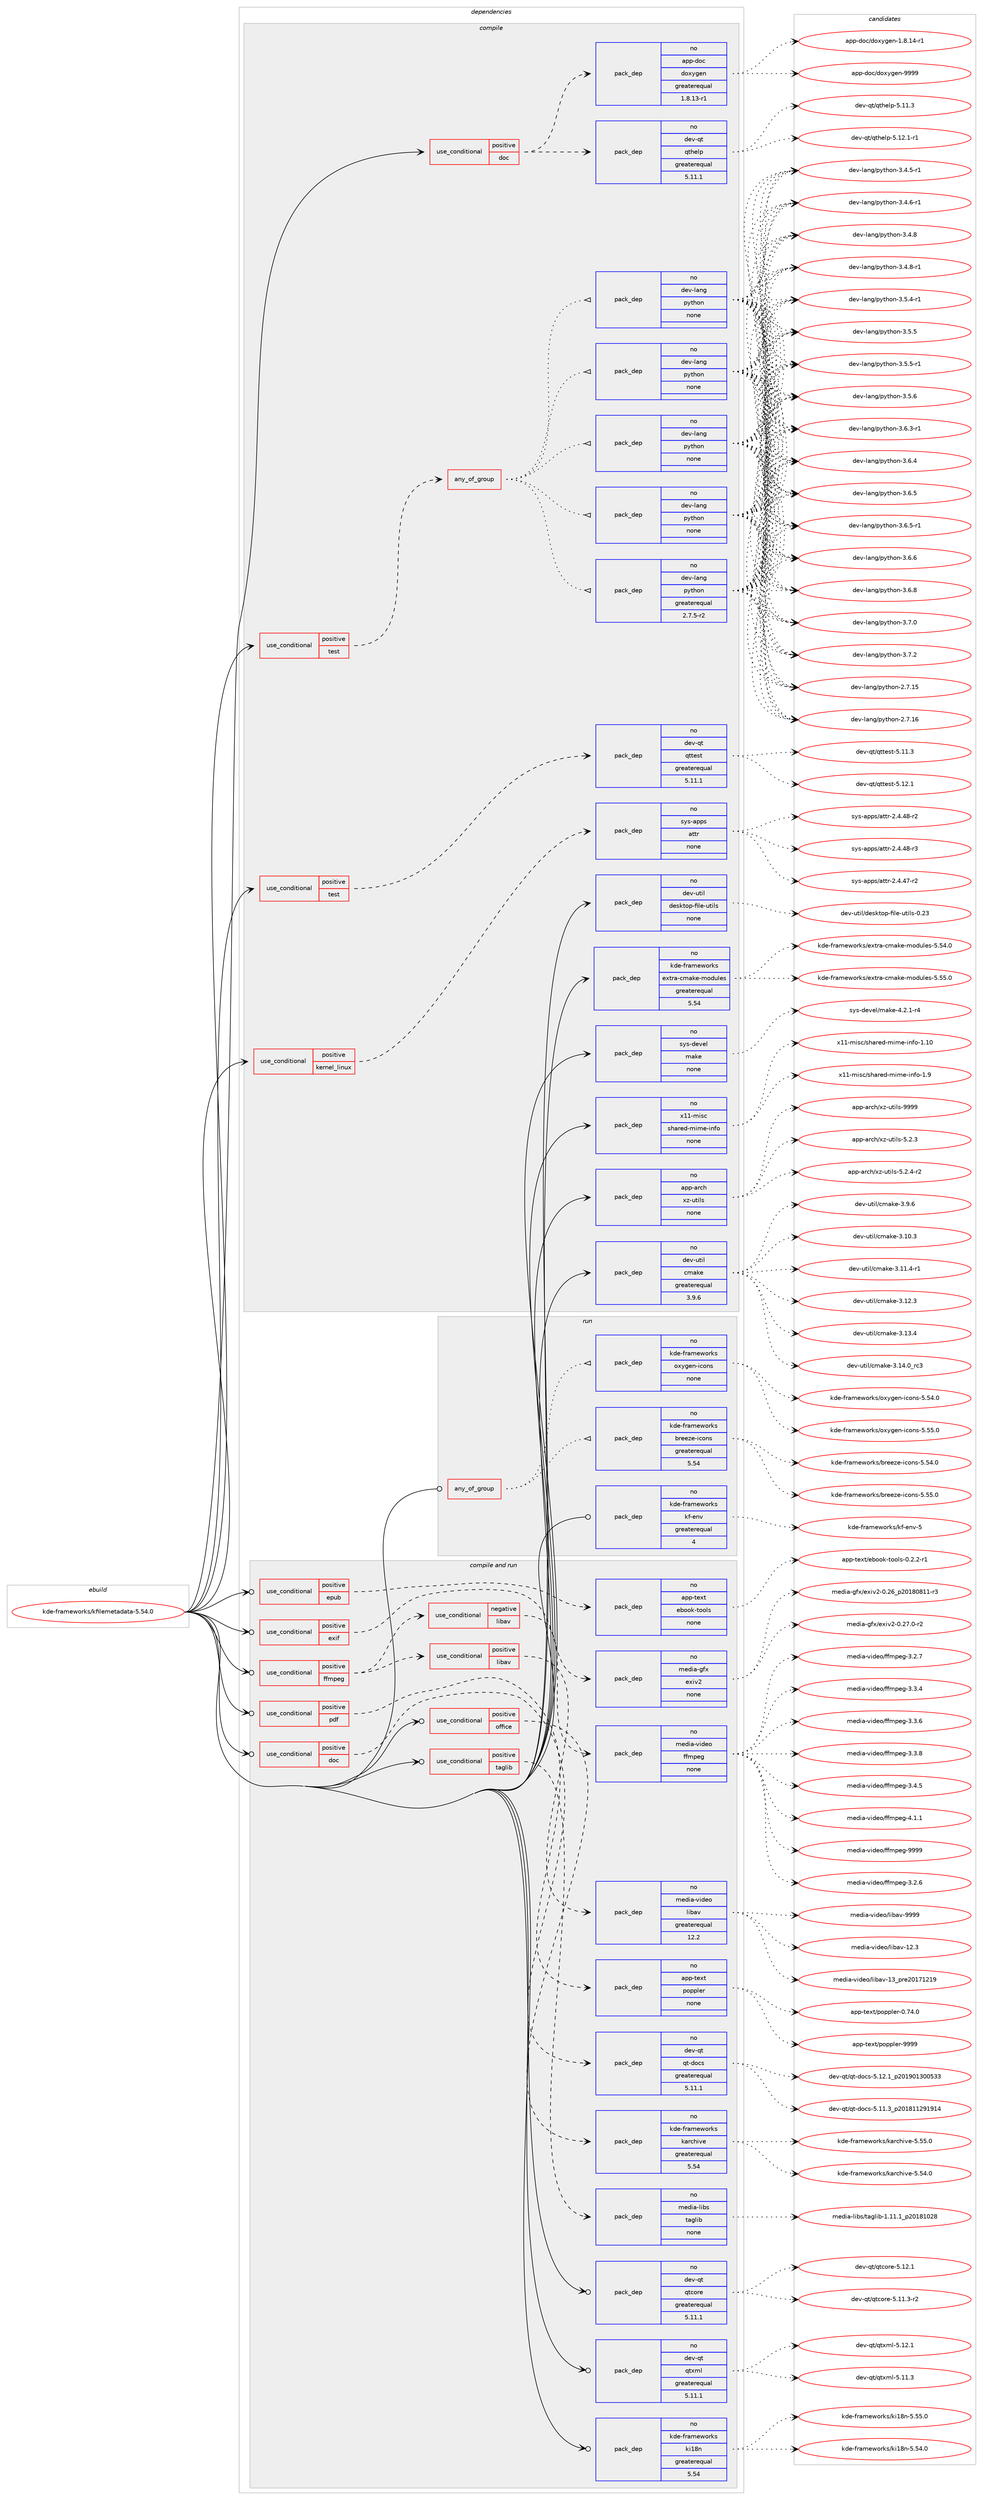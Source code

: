 digraph prolog {

# *************
# Graph options
# *************

newrank=true;
concentrate=true;
compound=true;
graph [rankdir=LR,fontname=Helvetica,fontsize=10,ranksep=1.5];#, ranksep=2.5, nodesep=0.2];
edge  [arrowhead=vee];
node  [fontname=Helvetica,fontsize=10];

# **********
# The ebuild
# **********

subgraph cluster_leftcol {
color=gray;
rank=same;
label=<<i>ebuild</i>>;
id [label="kde-frameworks/kfilemetadata-5.54.0", color=red, width=4, href="../kde-frameworks/kfilemetadata-5.54.0.svg"];
}

# ****************
# The dependencies
# ****************

subgraph cluster_midcol {
color=gray;
label=<<i>dependencies</i>>;
subgraph cluster_compile {
fillcolor="#eeeeee";
style=filled;
label=<<i>compile</i>>;
subgraph cond429522 {
dependency1585718 [label=<<TABLE BORDER="0" CELLBORDER="1" CELLSPACING="0" CELLPADDING="4"><TR><TD ROWSPAN="3" CELLPADDING="10">use_conditional</TD></TR><TR><TD>positive</TD></TR><TR><TD>doc</TD></TR></TABLE>>, shape=none, color=red];
subgraph pack1131396 {
dependency1585719 [label=<<TABLE BORDER="0" CELLBORDER="1" CELLSPACING="0" CELLPADDING="4" WIDTH="220"><TR><TD ROWSPAN="6" CELLPADDING="30">pack_dep</TD></TR><TR><TD WIDTH="110">no</TD></TR><TR><TD>dev-qt</TD></TR><TR><TD>qthelp</TD></TR><TR><TD>greaterequal</TD></TR><TR><TD>5.11.1</TD></TR></TABLE>>, shape=none, color=blue];
}
dependency1585718:e -> dependency1585719:w [weight=20,style="dashed",arrowhead="vee"];
subgraph pack1131397 {
dependency1585720 [label=<<TABLE BORDER="0" CELLBORDER="1" CELLSPACING="0" CELLPADDING="4" WIDTH="220"><TR><TD ROWSPAN="6" CELLPADDING="30">pack_dep</TD></TR><TR><TD WIDTH="110">no</TD></TR><TR><TD>app-doc</TD></TR><TR><TD>doxygen</TD></TR><TR><TD>greaterequal</TD></TR><TR><TD>1.8.13-r1</TD></TR></TABLE>>, shape=none, color=blue];
}
dependency1585718:e -> dependency1585720:w [weight=20,style="dashed",arrowhead="vee"];
}
id:e -> dependency1585718:w [weight=20,style="solid",arrowhead="vee"];
subgraph cond429523 {
dependency1585721 [label=<<TABLE BORDER="0" CELLBORDER="1" CELLSPACING="0" CELLPADDING="4"><TR><TD ROWSPAN="3" CELLPADDING="10">use_conditional</TD></TR><TR><TD>positive</TD></TR><TR><TD>kernel_linux</TD></TR></TABLE>>, shape=none, color=red];
subgraph pack1131398 {
dependency1585722 [label=<<TABLE BORDER="0" CELLBORDER="1" CELLSPACING="0" CELLPADDING="4" WIDTH="220"><TR><TD ROWSPAN="6" CELLPADDING="30">pack_dep</TD></TR><TR><TD WIDTH="110">no</TD></TR><TR><TD>sys-apps</TD></TR><TR><TD>attr</TD></TR><TR><TD>none</TD></TR><TR><TD></TD></TR></TABLE>>, shape=none, color=blue];
}
dependency1585721:e -> dependency1585722:w [weight=20,style="dashed",arrowhead="vee"];
}
id:e -> dependency1585721:w [weight=20,style="solid",arrowhead="vee"];
subgraph cond429524 {
dependency1585723 [label=<<TABLE BORDER="0" CELLBORDER="1" CELLSPACING="0" CELLPADDING="4"><TR><TD ROWSPAN="3" CELLPADDING="10">use_conditional</TD></TR><TR><TD>positive</TD></TR><TR><TD>test</TD></TR></TABLE>>, shape=none, color=red];
subgraph any24156 {
dependency1585724 [label=<<TABLE BORDER="0" CELLBORDER="1" CELLSPACING="0" CELLPADDING="4"><TR><TD CELLPADDING="10">any_of_group</TD></TR></TABLE>>, shape=none, color=red];subgraph pack1131399 {
dependency1585725 [label=<<TABLE BORDER="0" CELLBORDER="1" CELLSPACING="0" CELLPADDING="4" WIDTH="220"><TR><TD ROWSPAN="6" CELLPADDING="30">pack_dep</TD></TR><TR><TD WIDTH="110">no</TD></TR><TR><TD>dev-lang</TD></TR><TR><TD>python</TD></TR><TR><TD>none</TD></TR><TR><TD></TD></TR></TABLE>>, shape=none, color=blue];
}
dependency1585724:e -> dependency1585725:w [weight=20,style="dotted",arrowhead="oinv"];
subgraph pack1131400 {
dependency1585726 [label=<<TABLE BORDER="0" CELLBORDER="1" CELLSPACING="0" CELLPADDING="4" WIDTH="220"><TR><TD ROWSPAN="6" CELLPADDING="30">pack_dep</TD></TR><TR><TD WIDTH="110">no</TD></TR><TR><TD>dev-lang</TD></TR><TR><TD>python</TD></TR><TR><TD>none</TD></TR><TR><TD></TD></TR></TABLE>>, shape=none, color=blue];
}
dependency1585724:e -> dependency1585726:w [weight=20,style="dotted",arrowhead="oinv"];
subgraph pack1131401 {
dependency1585727 [label=<<TABLE BORDER="0" CELLBORDER="1" CELLSPACING="0" CELLPADDING="4" WIDTH="220"><TR><TD ROWSPAN="6" CELLPADDING="30">pack_dep</TD></TR><TR><TD WIDTH="110">no</TD></TR><TR><TD>dev-lang</TD></TR><TR><TD>python</TD></TR><TR><TD>none</TD></TR><TR><TD></TD></TR></TABLE>>, shape=none, color=blue];
}
dependency1585724:e -> dependency1585727:w [weight=20,style="dotted",arrowhead="oinv"];
subgraph pack1131402 {
dependency1585728 [label=<<TABLE BORDER="0" CELLBORDER="1" CELLSPACING="0" CELLPADDING="4" WIDTH="220"><TR><TD ROWSPAN="6" CELLPADDING="30">pack_dep</TD></TR><TR><TD WIDTH="110">no</TD></TR><TR><TD>dev-lang</TD></TR><TR><TD>python</TD></TR><TR><TD>none</TD></TR><TR><TD></TD></TR></TABLE>>, shape=none, color=blue];
}
dependency1585724:e -> dependency1585728:w [weight=20,style="dotted",arrowhead="oinv"];
subgraph pack1131403 {
dependency1585729 [label=<<TABLE BORDER="0" CELLBORDER="1" CELLSPACING="0" CELLPADDING="4" WIDTH="220"><TR><TD ROWSPAN="6" CELLPADDING="30">pack_dep</TD></TR><TR><TD WIDTH="110">no</TD></TR><TR><TD>dev-lang</TD></TR><TR><TD>python</TD></TR><TR><TD>greaterequal</TD></TR><TR><TD>2.7.5-r2</TD></TR></TABLE>>, shape=none, color=blue];
}
dependency1585724:e -> dependency1585729:w [weight=20,style="dotted",arrowhead="oinv"];
}
dependency1585723:e -> dependency1585724:w [weight=20,style="dashed",arrowhead="vee"];
}
id:e -> dependency1585723:w [weight=20,style="solid",arrowhead="vee"];
subgraph cond429525 {
dependency1585730 [label=<<TABLE BORDER="0" CELLBORDER="1" CELLSPACING="0" CELLPADDING="4"><TR><TD ROWSPAN="3" CELLPADDING="10">use_conditional</TD></TR><TR><TD>positive</TD></TR><TR><TD>test</TD></TR></TABLE>>, shape=none, color=red];
subgraph pack1131404 {
dependency1585731 [label=<<TABLE BORDER="0" CELLBORDER="1" CELLSPACING="0" CELLPADDING="4" WIDTH="220"><TR><TD ROWSPAN="6" CELLPADDING="30">pack_dep</TD></TR><TR><TD WIDTH="110">no</TD></TR><TR><TD>dev-qt</TD></TR><TR><TD>qttest</TD></TR><TR><TD>greaterequal</TD></TR><TR><TD>5.11.1</TD></TR></TABLE>>, shape=none, color=blue];
}
dependency1585730:e -> dependency1585731:w [weight=20,style="dashed",arrowhead="vee"];
}
id:e -> dependency1585730:w [weight=20,style="solid",arrowhead="vee"];
subgraph pack1131405 {
dependency1585732 [label=<<TABLE BORDER="0" CELLBORDER="1" CELLSPACING="0" CELLPADDING="4" WIDTH="220"><TR><TD ROWSPAN="6" CELLPADDING="30">pack_dep</TD></TR><TR><TD WIDTH="110">no</TD></TR><TR><TD>app-arch</TD></TR><TR><TD>xz-utils</TD></TR><TR><TD>none</TD></TR><TR><TD></TD></TR></TABLE>>, shape=none, color=blue];
}
id:e -> dependency1585732:w [weight=20,style="solid",arrowhead="vee"];
subgraph pack1131406 {
dependency1585733 [label=<<TABLE BORDER="0" CELLBORDER="1" CELLSPACING="0" CELLPADDING="4" WIDTH="220"><TR><TD ROWSPAN="6" CELLPADDING="30">pack_dep</TD></TR><TR><TD WIDTH="110">no</TD></TR><TR><TD>dev-util</TD></TR><TR><TD>cmake</TD></TR><TR><TD>greaterequal</TD></TR><TR><TD>3.9.6</TD></TR></TABLE>>, shape=none, color=blue];
}
id:e -> dependency1585733:w [weight=20,style="solid",arrowhead="vee"];
subgraph pack1131407 {
dependency1585734 [label=<<TABLE BORDER="0" CELLBORDER="1" CELLSPACING="0" CELLPADDING="4" WIDTH="220"><TR><TD ROWSPAN="6" CELLPADDING="30">pack_dep</TD></TR><TR><TD WIDTH="110">no</TD></TR><TR><TD>dev-util</TD></TR><TR><TD>desktop-file-utils</TD></TR><TR><TD>none</TD></TR><TR><TD></TD></TR></TABLE>>, shape=none, color=blue];
}
id:e -> dependency1585734:w [weight=20,style="solid",arrowhead="vee"];
subgraph pack1131408 {
dependency1585735 [label=<<TABLE BORDER="0" CELLBORDER="1" CELLSPACING="0" CELLPADDING="4" WIDTH="220"><TR><TD ROWSPAN="6" CELLPADDING="30">pack_dep</TD></TR><TR><TD WIDTH="110">no</TD></TR><TR><TD>kde-frameworks</TD></TR><TR><TD>extra-cmake-modules</TD></TR><TR><TD>greaterequal</TD></TR><TR><TD>5.54</TD></TR></TABLE>>, shape=none, color=blue];
}
id:e -> dependency1585735:w [weight=20,style="solid",arrowhead="vee"];
subgraph pack1131409 {
dependency1585736 [label=<<TABLE BORDER="0" CELLBORDER="1" CELLSPACING="0" CELLPADDING="4" WIDTH="220"><TR><TD ROWSPAN="6" CELLPADDING="30">pack_dep</TD></TR><TR><TD WIDTH="110">no</TD></TR><TR><TD>sys-devel</TD></TR><TR><TD>make</TD></TR><TR><TD>none</TD></TR><TR><TD></TD></TR></TABLE>>, shape=none, color=blue];
}
id:e -> dependency1585736:w [weight=20,style="solid",arrowhead="vee"];
subgraph pack1131410 {
dependency1585737 [label=<<TABLE BORDER="0" CELLBORDER="1" CELLSPACING="0" CELLPADDING="4" WIDTH="220"><TR><TD ROWSPAN="6" CELLPADDING="30">pack_dep</TD></TR><TR><TD WIDTH="110">no</TD></TR><TR><TD>x11-misc</TD></TR><TR><TD>shared-mime-info</TD></TR><TR><TD>none</TD></TR><TR><TD></TD></TR></TABLE>>, shape=none, color=blue];
}
id:e -> dependency1585737:w [weight=20,style="solid",arrowhead="vee"];
}
subgraph cluster_compileandrun {
fillcolor="#eeeeee";
style=filled;
label=<<i>compile and run</i>>;
subgraph cond429526 {
dependency1585738 [label=<<TABLE BORDER="0" CELLBORDER="1" CELLSPACING="0" CELLPADDING="4"><TR><TD ROWSPAN="3" CELLPADDING="10">use_conditional</TD></TR><TR><TD>positive</TD></TR><TR><TD>doc</TD></TR></TABLE>>, shape=none, color=red];
subgraph pack1131411 {
dependency1585739 [label=<<TABLE BORDER="0" CELLBORDER="1" CELLSPACING="0" CELLPADDING="4" WIDTH="220"><TR><TD ROWSPAN="6" CELLPADDING="30">pack_dep</TD></TR><TR><TD WIDTH="110">no</TD></TR><TR><TD>dev-qt</TD></TR><TR><TD>qt-docs</TD></TR><TR><TD>greaterequal</TD></TR><TR><TD>5.11.1</TD></TR></TABLE>>, shape=none, color=blue];
}
dependency1585738:e -> dependency1585739:w [weight=20,style="dashed",arrowhead="vee"];
}
id:e -> dependency1585738:w [weight=20,style="solid",arrowhead="odotvee"];
subgraph cond429527 {
dependency1585740 [label=<<TABLE BORDER="0" CELLBORDER="1" CELLSPACING="0" CELLPADDING="4"><TR><TD ROWSPAN="3" CELLPADDING="10">use_conditional</TD></TR><TR><TD>positive</TD></TR><TR><TD>epub</TD></TR></TABLE>>, shape=none, color=red];
subgraph pack1131412 {
dependency1585741 [label=<<TABLE BORDER="0" CELLBORDER="1" CELLSPACING="0" CELLPADDING="4" WIDTH="220"><TR><TD ROWSPAN="6" CELLPADDING="30">pack_dep</TD></TR><TR><TD WIDTH="110">no</TD></TR><TR><TD>app-text</TD></TR><TR><TD>ebook-tools</TD></TR><TR><TD>none</TD></TR><TR><TD></TD></TR></TABLE>>, shape=none, color=blue];
}
dependency1585740:e -> dependency1585741:w [weight=20,style="dashed",arrowhead="vee"];
}
id:e -> dependency1585740:w [weight=20,style="solid",arrowhead="odotvee"];
subgraph cond429528 {
dependency1585742 [label=<<TABLE BORDER="0" CELLBORDER="1" CELLSPACING="0" CELLPADDING="4"><TR><TD ROWSPAN="3" CELLPADDING="10">use_conditional</TD></TR><TR><TD>positive</TD></TR><TR><TD>exif</TD></TR></TABLE>>, shape=none, color=red];
subgraph pack1131413 {
dependency1585743 [label=<<TABLE BORDER="0" CELLBORDER="1" CELLSPACING="0" CELLPADDING="4" WIDTH="220"><TR><TD ROWSPAN="6" CELLPADDING="30">pack_dep</TD></TR><TR><TD WIDTH="110">no</TD></TR><TR><TD>media-gfx</TD></TR><TR><TD>exiv2</TD></TR><TR><TD>none</TD></TR><TR><TD></TD></TR></TABLE>>, shape=none, color=blue];
}
dependency1585742:e -> dependency1585743:w [weight=20,style="dashed",arrowhead="vee"];
}
id:e -> dependency1585742:w [weight=20,style="solid",arrowhead="odotvee"];
subgraph cond429529 {
dependency1585744 [label=<<TABLE BORDER="0" CELLBORDER="1" CELLSPACING="0" CELLPADDING="4"><TR><TD ROWSPAN="3" CELLPADDING="10">use_conditional</TD></TR><TR><TD>positive</TD></TR><TR><TD>ffmpeg</TD></TR></TABLE>>, shape=none, color=red];
subgraph cond429530 {
dependency1585745 [label=<<TABLE BORDER="0" CELLBORDER="1" CELLSPACING="0" CELLPADDING="4"><TR><TD ROWSPAN="3" CELLPADDING="10">use_conditional</TD></TR><TR><TD>positive</TD></TR><TR><TD>libav</TD></TR></TABLE>>, shape=none, color=red];
subgraph pack1131414 {
dependency1585746 [label=<<TABLE BORDER="0" CELLBORDER="1" CELLSPACING="0" CELLPADDING="4" WIDTH="220"><TR><TD ROWSPAN="6" CELLPADDING="30">pack_dep</TD></TR><TR><TD WIDTH="110">no</TD></TR><TR><TD>media-video</TD></TR><TR><TD>libav</TD></TR><TR><TD>greaterequal</TD></TR><TR><TD>12.2</TD></TR></TABLE>>, shape=none, color=blue];
}
dependency1585745:e -> dependency1585746:w [weight=20,style="dashed",arrowhead="vee"];
}
dependency1585744:e -> dependency1585745:w [weight=20,style="dashed",arrowhead="vee"];
subgraph cond429531 {
dependency1585747 [label=<<TABLE BORDER="0" CELLBORDER="1" CELLSPACING="0" CELLPADDING="4"><TR><TD ROWSPAN="3" CELLPADDING="10">use_conditional</TD></TR><TR><TD>negative</TD></TR><TR><TD>libav</TD></TR></TABLE>>, shape=none, color=red];
subgraph pack1131415 {
dependency1585748 [label=<<TABLE BORDER="0" CELLBORDER="1" CELLSPACING="0" CELLPADDING="4" WIDTH="220"><TR><TD ROWSPAN="6" CELLPADDING="30">pack_dep</TD></TR><TR><TD WIDTH="110">no</TD></TR><TR><TD>media-video</TD></TR><TR><TD>ffmpeg</TD></TR><TR><TD>none</TD></TR><TR><TD></TD></TR></TABLE>>, shape=none, color=blue];
}
dependency1585747:e -> dependency1585748:w [weight=20,style="dashed",arrowhead="vee"];
}
dependency1585744:e -> dependency1585747:w [weight=20,style="dashed",arrowhead="vee"];
}
id:e -> dependency1585744:w [weight=20,style="solid",arrowhead="odotvee"];
subgraph cond429532 {
dependency1585749 [label=<<TABLE BORDER="0" CELLBORDER="1" CELLSPACING="0" CELLPADDING="4"><TR><TD ROWSPAN="3" CELLPADDING="10">use_conditional</TD></TR><TR><TD>positive</TD></TR><TR><TD>office</TD></TR></TABLE>>, shape=none, color=red];
subgraph pack1131416 {
dependency1585750 [label=<<TABLE BORDER="0" CELLBORDER="1" CELLSPACING="0" CELLPADDING="4" WIDTH="220"><TR><TD ROWSPAN="6" CELLPADDING="30">pack_dep</TD></TR><TR><TD WIDTH="110">no</TD></TR><TR><TD>kde-frameworks</TD></TR><TR><TD>karchive</TD></TR><TR><TD>greaterequal</TD></TR><TR><TD>5.54</TD></TR></TABLE>>, shape=none, color=blue];
}
dependency1585749:e -> dependency1585750:w [weight=20,style="dashed",arrowhead="vee"];
}
id:e -> dependency1585749:w [weight=20,style="solid",arrowhead="odotvee"];
subgraph cond429533 {
dependency1585751 [label=<<TABLE BORDER="0" CELLBORDER="1" CELLSPACING="0" CELLPADDING="4"><TR><TD ROWSPAN="3" CELLPADDING="10">use_conditional</TD></TR><TR><TD>positive</TD></TR><TR><TD>pdf</TD></TR></TABLE>>, shape=none, color=red];
subgraph pack1131417 {
dependency1585752 [label=<<TABLE BORDER="0" CELLBORDER="1" CELLSPACING="0" CELLPADDING="4" WIDTH="220"><TR><TD ROWSPAN="6" CELLPADDING="30">pack_dep</TD></TR><TR><TD WIDTH="110">no</TD></TR><TR><TD>app-text</TD></TR><TR><TD>poppler</TD></TR><TR><TD>none</TD></TR><TR><TD></TD></TR></TABLE>>, shape=none, color=blue];
}
dependency1585751:e -> dependency1585752:w [weight=20,style="dashed",arrowhead="vee"];
}
id:e -> dependency1585751:w [weight=20,style="solid",arrowhead="odotvee"];
subgraph cond429534 {
dependency1585753 [label=<<TABLE BORDER="0" CELLBORDER="1" CELLSPACING="0" CELLPADDING="4"><TR><TD ROWSPAN="3" CELLPADDING="10">use_conditional</TD></TR><TR><TD>positive</TD></TR><TR><TD>taglib</TD></TR></TABLE>>, shape=none, color=red];
subgraph pack1131418 {
dependency1585754 [label=<<TABLE BORDER="0" CELLBORDER="1" CELLSPACING="0" CELLPADDING="4" WIDTH="220"><TR><TD ROWSPAN="6" CELLPADDING="30">pack_dep</TD></TR><TR><TD WIDTH="110">no</TD></TR><TR><TD>media-libs</TD></TR><TR><TD>taglib</TD></TR><TR><TD>none</TD></TR><TR><TD></TD></TR></TABLE>>, shape=none, color=blue];
}
dependency1585753:e -> dependency1585754:w [weight=20,style="dashed",arrowhead="vee"];
}
id:e -> dependency1585753:w [weight=20,style="solid",arrowhead="odotvee"];
subgraph pack1131419 {
dependency1585755 [label=<<TABLE BORDER="0" CELLBORDER="1" CELLSPACING="0" CELLPADDING="4" WIDTH="220"><TR><TD ROWSPAN="6" CELLPADDING="30">pack_dep</TD></TR><TR><TD WIDTH="110">no</TD></TR><TR><TD>dev-qt</TD></TR><TR><TD>qtcore</TD></TR><TR><TD>greaterequal</TD></TR><TR><TD>5.11.1</TD></TR></TABLE>>, shape=none, color=blue];
}
id:e -> dependency1585755:w [weight=20,style="solid",arrowhead="odotvee"];
subgraph pack1131420 {
dependency1585756 [label=<<TABLE BORDER="0" CELLBORDER="1" CELLSPACING="0" CELLPADDING="4" WIDTH="220"><TR><TD ROWSPAN="6" CELLPADDING="30">pack_dep</TD></TR><TR><TD WIDTH="110">no</TD></TR><TR><TD>dev-qt</TD></TR><TR><TD>qtxml</TD></TR><TR><TD>greaterequal</TD></TR><TR><TD>5.11.1</TD></TR></TABLE>>, shape=none, color=blue];
}
id:e -> dependency1585756:w [weight=20,style="solid",arrowhead="odotvee"];
subgraph pack1131421 {
dependency1585757 [label=<<TABLE BORDER="0" CELLBORDER="1" CELLSPACING="0" CELLPADDING="4" WIDTH="220"><TR><TD ROWSPAN="6" CELLPADDING="30">pack_dep</TD></TR><TR><TD WIDTH="110">no</TD></TR><TR><TD>kde-frameworks</TD></TR><TR><TD>ki18n</TD></TR><TR><TD>greaterequal</TD></TR><TR><TD>5.54</TD></TR></TABLE>>, shape=none, color=blue];
}
id:e -> dependency1585757:w [weight=20,style="solid",arrowhead="odotvee"];
}
subgraph cluster_run {
fillcolor="#eeeeee";
style=filled;
label=<<i>run</i>>;
subgraph any24157 {
dependency1585758 [label=<<TABLE BORDER="0" CELLBORDER="1" CELLSPACING="0" CELLPADDING="4"><TR><TD CELLPADDING="10">any_of_group</TD></TR></TABLE>>, shape=none, color=red];subgraph pack1131422 {
dependency1585759 [label=<<TABLE BORDER="0" CELLBORDER="1" CELLSPACING="0" CELLPADDING="4" WIDTH="220"><TR><TD ROWSPAN="6" CELLPADDING="30">pack_dep</TD></TR><TR><TD WIDTH="110">no</TD></TR><TR><TD>kde-frameworks</TD></TR><TR><TD>breeze-icons</TD></TR><TR><TD>greaterequal</TD></TR><TR><TD>5.54</TD></TR></TABLE>>, shape=none, color=blue];
}
dependency1585758:e -> dependency1585759:w [weight=20,style="dotted",arrowhead="oinv"];
subgraph pack1131423 {
dependency1585760 [label=<<TABLE BORDER="0" CELLBORDER="1" CELLSPACING="0" CELLPADDING="4" WIDTH="220"><TR><TD ROWSPAN="6" CELLPADDING="30">pack_dep</TD></TR><TR><TD WIDTH="110">no</TD></TR><TR><TD>kde-frameworks</TD></TR><TR><TD>oxygen-icons</TD></TR><TR><TD>none</TD></TR><TR><TD></TD></TR></TABLE>>, shape=none, color=blue];
}
dependency1585758:e -> dependency1585760:w [weight=20,style="dotted",arrowhead="oinv"];
}
id:e -> dependency1585758:w [weight=20,style="solid",arrowhead="odot"];
subgraph pack1131424 {
dependency1585761 [label=<<TABLE BORDER="0" CELLBORDER="1" CELLSPACING="0" CELLPADDING="4" WIDTH="220"><TR><TD ROWSPAN="6" CELLPADDING="30">pack_dep</TD></TR><TR><TD WIDTH="110">no</TD></TR><TR><TD>kde-frameworks</TD></TR><TR><TD>kf-env</TD></TR><TR><TD>greaterequal</TD></TR><TR><TD>4</TD></TR></TABLE>>, shape=none, color=blue];
}
id:e -> dependency1585761:w [weight=20,style="solid",arrowhead="odot"];
}
}

# **************
# The candidates
# **************

subgraph cluster_choices {
rank=same;
color=gray;
label=<<i>candidates</i>>;

subgraph choice1131396 {
color=black;
nodesep=1;
choice100101118451131164711311610410110811245534649494651 [label="dev-qt/qthelp-5.11.3", color=red, width=4,href="../dev-qt/qthelp-5.11.3.svg"];
choice1001011184511311647113116104101108112455346495046494511449 [label="dev-qt/qthelp-5.12.1-r1", color=red, width=4,href="../dev-qt/qthelp-5.12.1-r1.svg"];
dependency1585719:e -> choice100101118451131164711311610410110811245534649494651:w [style=dotted,weight="100"];
dependency1585719:e -> choice1001011184511311647113116104101108112455346495046494511449:w [style=dotted,weight="100"];
}
subgraph choice1131397 {
color=black;
nodesep=1;
choice97112112451001119947100111120121103101110454946564649524511449 [label="app-doc/doxygen-1.8.14-r1", color=red, width=4,href="../app-doc/doxygen-1.8.14-r1.svg"];
choice971121124510011199471001111201211031011104557575757 [label="app-doc/doxygen-9999", color=red, width=4,href="../app-doc/doxygen-9999.svg"];
dependency1585720:e -> choice97112112451001119947100111120121103101110454946564649524511449:w [style=dotted,weight="100"];
dependency1585720:e -> choice971121124510011199471001111201211031011104557575757:w [style=dotted,weight="100"];
}
subgraph choice1131398 {
color=black;
nodesep=1;
choice11512111545971121121154797116116114455046524652554511450 [label="sys-apps/attr-2.4.47-r2", color=red, width=4,href="../sys-apps/attr-2.4.47-r2.svg"];
choice11512111545971121121154797116116114455046524652564511450 [label="sys-apps/attr-2.4.48-r2", color=red, width=4,href="../sys-apps/attr-2.4.48-r2.svg"];
choice11512111545971121121154797116116114455046524652564511451 [label="sys-apps/attr-2.4.48-r3", color=red, width=4,href="../sys-apps/attr-2.4.48-r3.svg"];
dependency1585722:e -> choice11512111545971121121154797116116114455046524652554511450:w [style=dotted,weight="100"];
dependency1585722:e -> choice11512111545971121121154797116116114455046524652564511450:w [style=dotted,weight="100"];
dependency1585722:e -> choice11512111545971121121154797116116114455046524652564511451:w [style=dotted,weight="100"];
}
subgraph choice1131399 {
color=black;
nodesep=1;
choice10010111845108971101034711212111610411111045504655464953 [label="dev-lang/python-2.7.15", color=red, width=4,href="../dev-lang/python-2.7.15.svg"];
choice10010111845108971101034711212111610411111045504655464954 [label="dev-lang/python-2.7.16", color=red, width=4,href="../dev-lang/python-2.7.16.svg"];
choice1001011184510897110103471121211161041111104551465246534511449 [label="dev-lang/python-3.4.5-r1", color=red, width=4,href="../dev-lang/python-3.4.5-r1.svg"];
choice1001011184510897110103471121211161041111104551465246544511449 [label="dev-lang/python-3.4.6-r1", color=red, width=4,href="../dev-lang/python-3.4.6-r1.svg"];
choice100101118451089711010347112121116104111110455146524656 [label="dev-lang/python-3.4.8", color=red, width=4,href="../dev-lang/python-3.4.8.svg"];
choice1001011184510897110103471121211161041111104551465246564511449 [label="dev-lang/python-3.4.8-r1", color=red, width=4,href="../dev-lang/python-3.4.8-r1.svg"];
choice1001011184510897110103471121211161041111104551465346524511449 [label="dev-lang/python-3.5.4-r1", color=red, width=4,href="../dev-lang/python-3.5.4-r1.svg"];
choice100101118451089711010347112121116104111110455146534653 [label="dev-lang/python-3.5.5", color=red, width=4,href="../dev-lang/python-3.5.5.svg"];
choice1001011184510897110103471121211161041111104551465346534511449 [label="dev-lang/python-3.5.5-r1", color=red, width=4,href="../dev-lang/python-3.5.5-r1.svg"];
choice100101118451089711010347112121116104111110455146534654 [label="dev-lang/python-3.5.6", color=red, width=4,href="../dev-lang/python-3.5.6.svg"];
choice1001011184510897110103471121211161041111104551465446514511449 [label="dev-lang/python-3.6.3-r1", color=red, width=4,href="../dev-lang/python-3.6.3-r1.svg"];
choice100101118451089711010347112121116104111110455146544652 [label="dev-lang/python-3.6.4", color=red, width=4,href="../dev-lang/python-3.6.4.svg"];
choice100101118451089711010347112121116104111110455146544653 [label="dev-lang/python-3.6.5", color=red, width=4,href="../dev-lang/python-3.6.5.svg"];
choice1001011184510897110103471121211161041111104551465446534511449 [label="dev-lang/python-3.6.5-r1", color=red, width=4,href="../dev-lang/python-3.6.5-r1.svg"];
choice100101118451089711010347112121116104111110455146544654 [label="dev-lang/python-3.6.6", color=red, width=4,href="../dev-lang/python-3.6.6.svg"];
choice100101118451089711010347112121116104111110455146544656 [label="dev-lang/python-3.6.8", color=red, width=4,href="../dev-lang/python-3.6.8.svg"];
choice100101118451089711010347112121116104111110455146554648 [label="dev-lang/python-3.7.0", color=red, width=4,href="../dev-lang/python-3.7.0.svg"];
choice100101118451089711010347112121116104111110455146554650 [label="dev-lang/python-3.7.2", color=red, width=4,href="../dev-lang/python-3.7.2.svg"];
dependency1585725:e -> choice10010111845108971101034711212111610411111045504655464953:w [style=dotted,weight="100"];
dependency1585725:e -> choice10010111845108971101034711212111610411111045504655464954:w [style=dotted,weight="100"];
dependency1585725:e -> choice1001011184510897110103471121211161041111104551465246534511449:w [style=dotted,weight="100"];
dependency1585725:e -> choice1001011184510897110103471121211161041111104551465246544511449:w [style=dotted,weight="100"];
dependency1585725:e -> choice100101118451089711010347112121116104111110455146524656:w [style=dotted,weight="100"];
dependency1585725:e -> choice1001011184510897110103471121211161041111104551465246564511449:w [style=dotted,weight="100"];
dependency1585725:e -> choice1001011184510897110103471121211161041111104551465346524511449:w [style=dotted,weight="100"];
dependency1585725:e -> choice100101118451089711010347112121116104111110455146534653:w [style=dotted,weight="100"];
dependency1585725:e -> choice1001011184510897110103471121211161041111104551465346534511449:w [style=dotted,weight="100"];
dependency1585725:e -> choice100101118451089711010347112121116104111110455146534654:w [style=dotted,weight="100"];
dependency1585725:e -> choice1001011184510897110103471121211161041111104551465446514511449:w [style=dotted,weight="100"];
dependency1585725:e -> choice100101118451089711010347112121116104111110455146544652:w [style=dotted,weight="100"];
dependency1585725:e -> choice100101118451089711010347112121116104111110455146544653:w [style=dotted,weight="100"];
dependency1585725:e -> choice1001011184510897110103471121211161041111104551465446534511449:w [style=dotted,weight="100"];
dependency1585725:e -> choice100101118451089711010347112121116104111110455146544654:w [style=dotted,weight="100"];
dependency1585725:e -> choice100101118451089711010347112121116104111110455146544656:w [style=dotted,weight="100"];
dependency1585725:e -> choice100101118451089711010347112121116104111110455146554648:w [style=dotted,weight="100"];
dependency1585725:e -> choice100101118451089711010347112121116104111110455146554650:w [style=dotted,weight="100"];
}
subgraph choice1131400 {
color=black;
nodesep=1;
choice10010111845108971101034711212111610411111045504655464953 [label="dev-lang/python-2.7.15", color=red, width=4,href="../dev-lang/python-2.7.15.svg"];
choice10010111845108971101034711212111610411111045504655464954 [label="dev-lang/python-2.7.16", color=red, width=4,href="../dev-lang/python-2.7.16.svg"];
choice1001011184510897110103471121211161041111104551465246534511449 [label="dev-lang/python-3.4.5-r1", color=red, width=4,href="../dev-lang/python-3.4.5-r1.svg"];
choice1001011184510897110103471121211161041111104551465246544511449 [label="dev-lang/python-3.4.6-r1", color=red, width=4,href="../dev-lang/python-3.4.6-r1.svg"];
choice100101118451089711010347112121116104111110455146524656 [label="dev-lang/python-3.4.8", color=red, width=4,href="../dev-lang/python-3.4.8.svg"];
choice1001011184510897110103471121211161041111104551465246564511449 [label="dev-lang/python-3.4.8-r1", color=red, width=4,href="../dev-lang/python-3.4.8-r1.svg"];
choice1001011184510897110103471121211161041111104551465346524511449 [label="dev-lang/python-3.5.4-r1", color=red, width=4,href="../dev-lang/python-3.5.4-r1.svg"];
choice100101118451089711010347112121116104111110455146534653 [label="dev-lang/python-3.5.5", color=red, width=4,href="../dev-lang/python-3.5.5.svg"];
choice1001011184510897110103471121211161041111104551465346534511449 [label="dev-lang/python-3.5.5-r1", color=red, width=4,href="../dev-lang/python-3.5.5-r1.svg"];
choice100101118451089711010347112121116104111110455146534654 [label="dev-lang/python-3.5.6", color=red, width=4,href="../dev-lang/python-3.5.6.svg"];
choice1001011184510897110103471121211161041111104551465446514511449 [label="dev-lang/python-3.6.3-r1", color=red, width=4,href="../dev-lang/python-3.6.3-r1.svg"];
choice100101118451089711010347112121116104111110455146544652 [label="dev-lang/python-3.6.4", color=red, width=4,href="../dev-lang/python-3.6.4.svg"];
choice100101118451089711010347112121116104111110455146544653 [label="dev-lang/python-3.6.5", color=red, width=4,href="../dev-lang/python-3.6.5.svg"];
choice1001011184510897110103471121211161041111104551465446534511449 [label="dev-lang/python-3.6.5-r1", color=red, width=4,href="../dev-lang/python-3.6.5-r1.svg"];
choice100101118451089711010347112121116104111110455146544654 [label="dev-lang/python-3.6.6", color=red, width=4,href="../dev-lang/python-3.6.6.svg"];
choice100101118451089711010347112121116104111110455146544656 [label="dev-lang/python-3.6.8", color=red, width=4,href="../dev-lang/python-3.6.8.svg"];
choice100101118451089711010347112121116104111110455146554648 [label="dev-lang/python-3.7.0", color=red, width=4,href="../dev-lang/python-3.7.0.svg"];
choice100101118451089711010347112121116104111110455146554650 [label="dev-lang/python-3.7.2", color=red, width=4,href="../dev-lang/python-3.7.2.svg"];
dependency1585726:e -> choice10010111845108971101034711212111610411111045504655464953:w [style=dotted,weight="100"];
dependency1585726:e -> choice10010111845108971101034711212111610411111045504655464954:w [style=dotted,weight="100"];
dependency1585726:e -> choice1001011184510897110103471121211161041111104551465246534511449:w [style=dotted,weight="100"];
dependency1585726:e -> choice1001011184510897110103471121211161041111104551465246544511449:w [style=dotted,weight="100"];
dependency1585726:e -> choice100101118451089711010347112121116104111110455146524656:w [style=dotted,weight="100"];
dependency1585726:e -> choice1001011184510897110103471121211161041111104551465246564511449:w [style=dotted,weight="100"];
dependency1585726:e -> choice1001011184510897110103471121211161041111104551465346524511449:w [style=dotted,weight="100"];
dependency1585726:e -> choice100101118451089711010347112121116104111110455146534653:w [style=dotted,weight="100"];
dependency1585726:e -> choice1001011184510897110103471121211161041111104551465346534511449:w [style=dotted,weight="100"];
dependency1585726:e -> choice100101118451089711010347112121116104111110455146534654:w [style=dotted,weight="100"];
dependency1585726:e -> choice1001011184510897110103471121211161041111104551465446514511449:w [style=dotted,weight="100"];
dependency1585726:e -> choice100101118451089711010347112121116104111110455146544652:w [style=dotted,weight="100"];
dependency1585726:e -> choice100101118451089711010347112121116104111110455146544653:w [style=dotted,weight="100"];
dependency1585726:e -> choice1001011184510897110103471121211161041111104551465446534511449:w [style=dotted,weight="100"];
dependency1585726:e -> choice100101118451089711010347112121116104111110455146544654:w [style=dotted,weight="100"];
dependency1585726:e -> choice100101118451089711010347112121116104111110455146544656:w [style=dotted,weight="100"];
dependency1585726:e -> choice100101118451089711010347112121116104111110455146554648:w [style=dotted,weight="100"];
dependency1585726:e -> choice100101118451089711010347112121116104111110455146554650:w [style=dotted,weight="100"];
}
subgraph choice1131401 {
color=black;
nodesep=1;
choice10010111845108971101034711212111610411111045504655464953 [label="dev-lang/python-2.7.15", color=red, width=4,href="../dev-lang/python-2.7.15.svg"];
choice10010111845108971101034711212111610411111045504655464954 [label="dev-lang/python-2.7.16", color=red, width=4,href="../dev-lang/python-2.7.16.svg"];
choice1001011184510897110103471121211161041111104551465246534511449 [label="dev-lang/python-3.4.5-r1", color=red, width=4,href="../dev-lang/python-3.4.5-r1.svg"];
choice1001011184510897110103471121211161041111104551465246544511449 [label="dev-lang/python-3.4.6-r1", color=red, width=4,href="../dev-lang/python-3.4.6-r1.svg"];
choice100101118451089711010347112121116104111110455146524656 [label="dev-lang/python-3.4.8", color=red, width=4,href="../dev-lang/python-3.4.8.svg"];
choice1001011184510897110103471121211161041111104551465246564511449 [label="dev-lang/python-3.4.8-r1", color=red, width=4,href="../dev-lang/python-3.4.8-r1.svg"];
choice1001011184510897110103471121211161041111104551465346524511449 [label="dev-lang/python-3.5.4-r1", color=red, width=4,href="../dev-lang/python-3.5.4-r1.svg"];
choice100101118451089711010347112121116104111110455146534653 [label="dev-lang/python-3.5.5", color=red, width=4,href="../dev-lang/python-3.5.5.svg"];
choice1001011184510897110103471121211161041111104551465346534511449 [label="dev-lang/python-3.5.5-r1", color=red, width=4,href="../dev-lang/python-3.5.5-r1.svg"];
choice100101118451089711010347112121116104111110455146534654 [label="dev-lang/python-3.5.6", color=red, width=4,href="../dev-lang/python-3.5.6.svg"];
choice1001011184510897110103471121211161041111104551465446514511449 [label="dev-lang/python-3.6.3-r1", color=red, width=4,href="../dev-lang/python-3.6.3-r1.svg"];
choice100101118451089711010347112121116104111110455146544652 [label="dev-lang/python-3.6.4", color=red, width=4,href="../dev-lang/python-3.6.4.svg"];
choice100101118451089711010347112121116104111110455146544653 [label="dev-lang/python-3.6.5", color=red, width=4,href="../dev-lang/python-3.6.5.svg"];
choice1001011184510897110103471121211161041111104551465446534511449 [label="dev-lang/python-3.6.5-r1", color=red, width=4,href="../dev-lang/python-3.6.5-r1.svg"];
choice100101118451089711010347112121116104111110455146544654 [label="dev-lang/python-3.6.6", color=red, width=4,href="../dev-lang/python-3.6.6.svg"];
choice100101118451089711010347112121116104111110455146544656 [label="dev-lang/python-3.6.8", color=red, width=4,href="../dev-lang/python-3.6.8.svg"];
choice100101118451089711010347112121116104111110455146554648 [label="dev-lang/python-3.7.0", color=red, width=4,href="../dev-lang/python-3.7.0.svg"];
choice100101118451089711010347112121116104111110455146554650 [label="dev-lang/python-3.7.2", color=red, width=4,href="../dev-lang/python-3.7.2.svg"];
dependency1585727:e -> choice10010111845108971101034711212111610411111045504655464953:w [style=dotted,weight="100"];
dependency1585727:e -> choice10010111845108971101034711212111610411111045504655464954:w [style=dotted,weight="100"];
dependency1585727:e -> choice1001011184510897110103471121211161041111104551465246534511449:w [style=dotted,weight="100"];
dependency1585727:e -> choice1001011184510897110103471121211161041111104551465246544511449:w [style=dotted,weight="100"];
dependency1585727:e -> choice100101118451089711010347112121116104111110455146524656:w [style=dotted,weight="100"];
dependency1585727:e -> choice1001011184510897110103471121211161041111104551465246564511449:w [style=dotted,weight="100"];
dependency1585727:e -> choice1001011184510897110103471121211161041111104551465346524511449:w [style=dotted,weight="100"];
dependency1585727:e -> choice100101118451089711010347112121116104111110455146534653:w [style=dotted,weight="100"];
dependency1585727:e -> choice1001011184510897110103471121211161041111104551465346534511449:w [style=dotted,weight="100"];
dependency1585727:e -> choice100101118451089711010347112121116104111110455146534654:w [style=dotted,weight="100"];
dependency1585727:e -> choice1001011184510897110103471121211161041111104551465446514511449:w [style=dotted,weight="100"];
dependency1585727:e -> choice100101118451089711010347112121116104111110455146544652:w [style=dotted,weight="100"];
dependency1585727:e -> choice100101118451089711010347112121116104111110455146544653:w [style=dotted,weight="100"];
dependency1585727:e -> choice1001011184510897110103471121211161041111104551465446534511449:w [style=dotted,weight="100"];
dependency1585727:e -> choice100101118451089711010347112121116104111110455146544654:w [style=dotted,weight="100"];
dependency1585727:e -> choice100101118451089711010347112121116104111110455146544656:w [style=dotted,weight="100"];
dependency1585727:e -> choice100101118451089711010347112121116104111110455146554648:w [style=dotted,weight="100"];
dependency1585727:e -> choice100101118451089711010347112121116104111110455146554650:w [style=dotted,weight="100"];
}
subgraph choice1131402 {
color=black;
nodesep=1;
choice10010111845108971101034711212111610411111045504655464953 [label="dev-lang/python-2.7.15", color=red, width=4,href="../dev-lang/python-2.7.15.svg"];
choice10010111845108971101034711212111610411111045504655464954 [label="dev-lang/python-2.7.16", color=red, width=4,href="../dev-lang/python-2.7.16.svg"];
choice1001011184510897110103471121211161041111104551465246534511449 [label="dev-lang/python-3.4.5-r1", color=red, width=4,href="../dev-lang/python-3.4.5-r1.svg"];
choice1001011184510897110103471121211161041111104551465246544511449 [label="dev-lang/python-3.4.6-r1", color=red, width=4,href="../dev-lang/python-3.4.6-r1.svg"];
choice100101118451089711010347112121116104111110455146524656 [label="dev-lang/python-3.4.8", color=red, width=4,href="../dev-lang/python-3.4.8.svg"];
choice1001011184510897110103471121211161041111104551465246564511449 [label="dev-lang/python-3.4.8-r1", color=red, width=4,href="../dev-lang/python-3.4.8-r1.svg"];
choice1001011184510897110103471121211161041111104551465346524511449 [label="dev-lang/python-3.5.4-r1", color=red, width=4,href="../dev-lang/python-3.5.4-r1.svg"];
choice100101118451089711010347112121116104111110455146534653 [label="dev-lang/python-3.5.5", color=red, width=4,href="../dev-lang/python-3.5.5.svg"];
choice1001011184510897110103471121211161041111104551465346534511449 [label="dev-lang/python-3.5.5-r1", color=red, width=4,href="../dev-lang/python-3.5.5-r1.svg"];
choice100101118451089711010347112121116104111110455146534654 [label="dev-lang/python-3.5.6", color=red, width=4,href="../dev-lang/python-3.5.6.svg"];
choice1001011184510897110103471121211161041111104551465446514511449 [label="dev-lang/python-3.6.3-r1", color=red, width=4,href="../dev-lang/python-3.6.3-r1.svg"];
choice100101118451089711010347112121116104111110455146544652 [label="dev-lang/python-3.6.4", color=red, width=4,href="../dev-lang/python-3.6.4.svg"];
choice100101118451089711010347112121116104111110455146544653 [label="dev-lang/python-3.6.5", color=red, width=4,href="../dev-lang/python-3.6.5.svg"];
choice1001011184510897110103471121211161041111104551465446534511449 [label="dev-lang/python-3.6.5-r1", color=red, width=4,href="../dev-lang/python-3.6.5-r1.svg"];
choice100101118451089711010347112121116104111110455146544654 [label="dev-lang/python-3.6.6", color=red, width=4,href="../dev-lang/python-3.6.6.svg"];
choice100101118451089711010347112121116104111110455146544656 [label="dev-lang/python-3.6.8", color=red, width=4,href="../dev-lang/python-3.6.8.svg"];
choice100101118451089711010347112121116104111110455146554648 [label="dev-lang/python-3.7.0", color=red, width=4,href="../dev-lang/python-3.7.0.svg"];
choice100101118451089711010347112121116104111110455146554650 [label="dev-lang/python-3.7.2", color=red, width=4,href="../dev-lang/python-3.7.2.svg"];
dependency1585728:e -> choice10010111845108971101034711212111610411111045504655464953:w [style=dotted,weight="100"];
dependency1585728:e -> choice10010111845108971101034711212111610411111045504655464954:w [style=dotted,weight="100"];
dependency1585728:e -> choice1001011184510897110103471121211161041111104551465246534511449:w [style=dotted,weight="100"];
dependency1585728:e -> choice1001011184510897110103471121211161041111104551465246544511449:w [style=dotted,weight="100"];
dependency1585728:e -> choice100101118451089711010347112121116104111110455146524656:w [style=dotted,weight="100"];
dependency1585728:e -> choice1001011184510897110103471121211161041111104551465246564511449:w [style=dotted,weight="100"];
dependency1585728:e -> choice1001011184510897110103471121211161041111104551465346524511449:w [style=dotted,weight="100"];
dependency1585728:e -> choice100101118451089711010347112121116104111110455146534653:w [style=dotted,weight="100"];
dependency1585728:e -> choice1001011184510897110103471121211161041111104551465346534511449:w [style=dotted,weight="100"];
dependency1585728:e -> choice100101118451089711010347112121116104111110455146534654:w [style=dotted,weight="100"];
dependency1585728:e -> choice1001011184510897110103471121211161041111104551465446514511449:w [style=dotted,weight="100"];
dependency1585728:e -> choice100101118451089711010347112121116104111110455146544652:w [style=dotted,weight="100"];
dependency1585728:e -> choice100101118451089711010347112121116104111110455146544653:w [style=dotted,weight="100"];
dependency1585728:e -> choice1001011184510897110103471121211161041111104551465446534511449:w [style=dotted,weight="100"];
dependency1585728:e -> choice100101118451089711010347112121116104111110455146544654:w [style=dotted,weight="100"];
dependency1585728:e -> choice100101118451089711010347112121116104111110455146544656:w [style=dotted,weight="100"];
dependency1585728:e -> choice100101118451089711010347112121116104111110455146554648:w [style=dotted,weight="100"];
dependency1585728:e -> choice100101118451089711010347112121116104111110455146554650:w [style=dotted,weight="100"];
}
subgraph choice1131403 {
color=black;
nodesep=1;
choice10010111845108971101034711212111610411111045504655464953 [label="dev-lang/python-2.7.15", color=red, width=4,href="../dev-lang/python-2.7.15.svg"];
choice10010111845108971101034711212111610411111045504655464954 [label="dev-lang/python-2.7.16", color=red, width=4,href="../dev-lang/python-2.7.16.svg"];
choice1001011184510897110103471121211161041111104551465246534511449 [label="dev-lang/python-3.4.5-r1", color=red, width=4,href="../dev-lang/python-3.4.5-r1.svg"];
choice1001011184510897110103471121211161041111104551465246544511449 [label="dev-lang/python-3.4.6-r1", color=red, width=4,href="../dev-lang/python-3.4.6-r1.svg"];
choice100101118451089711010347112121116104111110455146524656 [label="dev-lang/python-3.4.8", color=red, width=4,href="../dev-lang/python-3.4.8.svg"];
choice1001011184510897110103471121211161041111104551465246564511449 [label="dev-lang/python-3.4.8-r1", color=red, width=4,href="../dev-lang/python-3.4.8-r1.svg"];
choice1001011184510897110103471121211161041111104551465346524511449 [label="dev-lang/python-3.5.4-r1", color=red, width=4,href="../dev-lang/python-3.5.4-r1.svg"];
choice100101118451089711010347112121116104111110455146534653 [label="dev-lang/python-3.5.5", color=red, width=4,href="../dev-lang/python-3.5.5.svg"];
choice1001011184510897110103471121211161041111104551465346534511449 [label="dev-lang/python-3.5.5-r1", color=red, width=4,href="../dev-lang/python-3.5.5-r1.svg"];
choice100101118451089711010347112121116104111110455146534654 [label="dev-lang/python-3.5.6", color=red, width=4,href="../dev-lang/python-3.5.6.svg"];
choice1001011184510897110103471121211161041111104551465446514511449 [label="dev-lang/python-3.6.3-r1", color=red, width=4,href="../dev-lang/python-3.6.3-r1.svg"];
choice100101118451089711010347112121116104111110455146544652 [label="dev-lang/python-3.6.4", color=red, width=4,href="../dev-lang/python-3.6.4.svg"];
choice100101118451089711010347112121116104111110455146544653 [label="dev-lang/python-3.6.5", color=red, width=4,href="../dev-lang/python-3.6.5.svg"];
choice1001011184510897110103471121211161041111104551465446534511449 [label="dev-lang/python-3.6.5-r1", color=red, width=4,href="../dev-lang/python-3.6.5-r1.svg"];
choice100101118451089711010347112121116104111110455146544654 [label="dev-lang/python-3.6.6", color=red, width=4,href="../dev-lang/python-3.6.6.svg"];
choice100101118451089711010347112121116104111110455146544656 [label="dev-lang/python-3.6.8", color=red, width=4,href="../dev-lang/python-3.6.8.svg"];
choice100101118451089711010347112121116104111110455146554648 [label="dev-lang/python-3.7.0", color=red, width=4,href="../dev-lang/python-3.7.0.svg"];
choice100101118451089711010347112121116104111110455146554650 [label="dev-lang/python-3.7.2", color=red, width=4,href="../dev-lang/python-3.7.2.svg"];
dependency1585729:e -> choice10010111845108971101034711212111610411111045504655464953:w [style=dotted,weight="100"];
dependency1585729:e -> choice10010111845108971101034711212111610411111045504655464954:w [style=dotted,weight="100"];
dependency1585729:e -> choice1001011184510897110103471121211161041111104551465246534511449:w [style=dotted,weight="100"];
dependency1585729:e -> choice1001011184510897110103471121211161041111104551465246544511449:w [style=dotted,weight="100"];
dependency1585729:e -> choice100101118451089711010347112121116104111110455146524656:w [style=dotted,weight="100"];
dependency1585729:e -> choice1001011184510897110103471121211161041111104551465246564511449:w [style=dotted,weight="100"];
dependency1585729:e -> choice1001011184510897110103471121211161041111104551465346524511449:w [style=dotted,weight="100"];
dependency1585729:e -> choice100101118451089711010347112121116104111110455146534653:w [style=dotted,weight="100"];
dependency1585729:e -> choice1001011184510897110103471121211161041111104551465346534511449:w [style=dotted,weight="100"];
dependency1585729:e -> choice100101118451089711010347112121116104111110455146534654:w [style=dotted,weight="100"];
dependency1585729:e -> choice1001011184510897110103471121211161041111104551465446514511449:w [style=dotted,weight="100"];
dependency1585729:e -> choice100101118451089711010347112121116104111110455146544652:w [style=dotted,weight="100"];
dependency1585729:e -> choice100101118451089711010347112121116104111110455146544653:w [style=dotted,weight="100"];
dependency1585729:e -> choice1001011184510897110103471121211161041111104551465446534511449:w [style=dotted,weight="100"];
dependency1585729:e -> choice100101118451089711010347112121116104111110455146544654:w [style=dotted,weight="100"];
dependency1585729:e -> choice100101118451089711010347112121116104111110455146544656:w [style=dotted,weight="100"];
dependency1585729:e -> choice100101118451089711010347112121116104111110455146554648:w [style=dotted,weight="100"];
dependency1585729:e -> choice100101118451089711010347112121116104111110455146554650:w [style=dotted,weight="100"];
}
subgraph choice1131404 {
color=black;
nodesep=1;
choice100101118451131164711311611610111511645534649494651 [label="dev-qt/qttest-5.11.3", color=red, width=4,href="../dev-qt/qttest-5.11.3.svg"];
choice100101118451131164711311611610111511645534649504649 [label="dev-qt/qttest-5.12.1", color=red, width=4,href="../dev-qt/qttest-5.12.1.svg"];
dependency1585731:e -> choice100101118451131164711311611610111511645534649494651:w [style=dotted,weight="100"];
dependency1585731:e -> choice100101118451131164711311611610111511645534649504649:w [style=dotted,weight="100"];
}
subgraph choice1131405 {
color=black;
nodesep=1;
choice971121124597114991044712012245117116105108115455346504651 [label="app-arch/xz-utils-5.2.3", color=red, width=4,href="../app-arch/xz-utils-5.2.3.svg"];
choice9711211245971149910447120122451171161051081154553465046524511450 [label="app-arch/xz-utils-5.2.4-r2", color=red, width=4,href="../app-arch/xz-utils-5.2.4-r2.svg"];
choice9711211245971149910447120122451171161051081154557575757 [label="app-arch/xz-utils-9999", color=red, width=4,href="../app-arch/xz-utils-9999.svg"];
dependency1585732:e -> choice971121124597114991044712012245117116105108115455346504651:w [style=dotted,weight="100"];
dependency1585732:e -> choice9711211245971149910447120122451171161051081154553465046524511450:w [style=dotted,weight="100"];
dependency1585732:e -> choice9711211245971149910447120122451171161051081154557575757:w [style=dotted,weight="100"];
}
subgraph choice1131406 {
color=black;
nodesep=1;
choice1001011184511711610510847991099710710145514649484651 [label="dev-util/cmake-3.10.3", color=red, width=4,href="../dev-util/cmake-3.10.3.svg"];
choice10010111845117116105108479910997107101455146494946524511449 [label="dev-util/cmake-3.11.4-r1", color=red, width=4,href="../dev-util/cmake-3.11.4-r1.svg"];
choice1001011184511711610510847991099710710145514649504651 [label="dev-util/cmake-3.12.3", color=red, width=4,href="../dev-util/cmake-3.12.3.svg"];
choice1001011184511711610510847991099710710145514649514652 [label="dev-util/cmake-3.13.4", color=red, width=4,href="../dev-util/cmake-3.13.4.svg"];
choice1001011184511711610510847991099710710145514649524648951149951 [label="dev-util/cmake-3.14.0_rc3", color=red, width=4,href="../dev-util/cmake-3.14.0_rc3.svg"];
choice10010111845117116105108479910997107101455146574654 [label="dev-util/cmake-3.9.6", color=red, width=4,href="../dev-util/cmake-3.9.6.svg"];
dependency1585733:e -> choice1001011184511711610510847991099710710145514649484651:w [style=dotted,weight="100"];
dependency1585733:e -> choice10010111845117116105108479910997107101455146494946524511449:w [style=dotted,weight="100"];
dependency1585733:e -> choice1001011184511711610510847991099710710145514649504651:w [style=dotted,weight="100"];
dependency1585733:e -> choice1001011184511711610510847991099710710145514649514652:w [style=dotted,weight="100"];
dependency1585733:e -> choice1001011184511711610510847991099710710145514649524648951149951:w [style=dotted,weight="100"];
dependency1585733:e -> choice10010111845117116105108479910997107101455146574654:w [style=dotted,weight="100"];
}
subgraph choice1131407 {
color=black;
nodesep=1;
choice100101118451171161051084710010111510711611111245102105108101451171161051081154548465051 [label="dev-util/desktop-file-utils-0.23", color=red, width=4,href="../dev-util/desktop-file-utils-0.23.svg"];
dependency1585734:e -> choice100101118451171161051084710010111510711611111245102105108101451171161051081154548465051:w [style=dotted,weight="100"];
}
subgraph choice1131408 {
color=black;
nodesep=1;
choice107100101451021149710910111911111410711547101120116114974599109971071014510911110011710810111545534653524648 [label="kde-frameworks/extra-cmake-modules-5.54.0", color=red, width=4,href="../kde-frameworks/extra-cmake-modules-5.54.0.svg"];
choice107100101451021149710910111911111410711547101120116114974599109971071014510911110011710810111545534653534648 [label="kde-frameworks/extra-cmake-modules-5.55.0", color=red, width=4,href="../kde-frameworks/extra-cmake-modules-5.55.0.svg"];
dependency1585735:e -> choice107100101451021149710910111911111410711547101120116114974599109971071014510911110011710810111545534653524648:w [style=dotted,weight="100"];
dependency1585735:e -> choice107100101451021149710910111911111410711547101120116114974599109971071014510911110011710810111545534653534648:w [style=dotted,weight="100"];
}
subgraph choice1131409 {
color=black;
nodesep=1;
choice1151211154510010111810110847109971071014552465046494511452 [label="sys-devel/make-4.2.1-r4", color=red, width=4,href="../sys-devel/make-4.2.1-r4.svg"];
dependency1585736:e -> choice1151211154510010111810110847109971071014552465046494511452:w [style=dotted,weight="100"];
}
subgraph choice1131410 {
color=black;
nodesep=1;
choice12049494510910511599471151049711410110045109105109101451051101021114549464948 [label="x11-misc/shared-mime-info-1.10", color=red, width=4,href="../x11-misc/shared-mime-info-1.10.svg"];
choice120494945109105115994711510497114101100451091051091014510511010211145494657 [label="x11-misc/shared-mime-info-1.9", color=red, width=4,href="../x11-misc/shared-mime-info-1.9.svg"];
dependency1585737:e -> choice12049494510910511599471151049711410110045109105109101451051101021114549464948:w [style=dotted,weight="100"];
dependency1585737:e -> choice120494945109105115994711510497114101100451091051091014510511010211145494657:w [style=dotted,weight="100"];
}
subgraph choice1131411 {
color=black;
nodesep=1;
choice100101118451131164711311645100111991154553464949465195112504849564949505749574952 [label="dev-qt/qt-docs-5.11.3_p201811291914", color=red, width=4,href="../dev-qt/qt-docs-5.11.3_p201811291914.svg"];
choice100101118451131164711311645100111991154553464950464995112504849574849514848535151 [label="dev-qt/qt-docs-5.12.1_p201901300533", color=red, width=4,href="../dev-qt/qt-docs-5.12.1_p201901300533.svg"];
dependency1585739:e -> choice100101118451131164711311645100111991154553464949465195112504849564949505749574952:w [style=dotted,weight="100"];
dependency1585739:e -> choice100101118451131164711311645100111991154553464950464995112504849574849514848535151:w [style=dotted,weight="100"];
}
subgraph choice1131412 {
color=black;
nodesep=1;
choice97112112451161011201164710198111111107451161111111081154548465046504511449 [label="app-text/ebook-tools-0.2.2-r1", color=red, width=4,href="../app-text/ebook-tools-0.2.2-r1.svg"];
dependency1585741:e -> choice97112112451161011201164710198111111107451161111111081154548465046504511449:w [style=dotted,weight="100"];
}
subgraph choice1131413 {
color=black;
nodesep=1;
choice1091011001059745103102120471011201051185045484650549511250484956485649494511451 [label="media-gfx/exiv2-0.26_p20180811-r3", color=red, width=4,href="../media-gfx/exiv2-0.26_p20180811-r3.svg"];
choice10910110010597451031021204710112010511850454846505546484511450 [label="media-gfx/exiv2-0.27.0-r2", color=red, width=4,href="../media-gfx/exiv2-0.27.0-r2.svg"];
dependency1585743:e -> choice1091011001059745103102120471011201051185045484650549511250484956485649494511451:w [style=dotted,weight="100"];
dependency1585743:e -> choice10910110010597451031021204710112010511850454846505546484511450:w [style=dotted,weight="100"];
}
subgraph choice1131414 {
color=black;
nodesep=1;
choice10910110010597451181051001011114710810598971184549504651 [label="media-video/libav-12.3", color=red, width=4,href="../media-video/libav-12.3.svg"];
choice1091011001059745118105100101111471081059897118454951951121141015048495549504957 [label="media-video/libav-13_pre20171219", color=red, width=4,href="../media-video/libav-13_pre20171219.svg"];
choice10910110010597451181051001011114710810598971184557575757 [label="media-video/libav-9999", color=red, width=4,href="../media-video/libav-9999.svg"];
dependency1585746:e -> choice10910110010597451181051001011114710810598971184549504651:w [style=dotted,weight="100"];
dependency1585746:e -> choice1091011001059745118105100101111471081059897118454951951121141015048495549504957:w [style=dotted,weight="100"];
dependency1585746:e -> choice10910110010597451181051001011114710810598971184557575757:w [style=dotted,weight="100"];
}
subgraph choice1131415 {
color=black;
nodesep=1;
choice109101100105974511810510010111147102102109112101103455146504654 [label="media-video/ffmpeg-3.2.6", color=red, width=4,href="../media-video/ffmpeg-3.2.6.svg"];
choice109101100105974511810510010111147102102109112101103455146504655 [label="media-video/ffmpeg-3.2.7", color=red, width=4,href="../media-video/ffmpeg-3.2.7.svg"];
choice109101100105974511810510010111147102102109112101103455146514652 [label="media-video/ffmpeg-3.3.4", color=red, width=4,href="../media-video/ffmpeg-3.3.4.svg"];
choice109101100105974511810510010111147102102109112101103455146514654 [label="media-video/ffmpeg-3.3.6", color=red, width=4,href="../media-video/ffmpeg-3.3.6.svg"];
choice109101100105974511810510010111147102102109112101103455146514656 [label="media-video/ffmpeg-3.3.8", color=red, width=4,href="../media-video/ffmpeg-3.3.8.svg"];
choice109101100105974511810510010111147102102109112101103455146524653 [label="media-video/ffmpeg-3.4.5", color=red, width=4,href="../media-video/ffmpeg-3.4.5.svg"];
choice109101100105974511810510010111147102102109112101103455246494649 [label="media-video/ffmpeg-4.1.1", color=red, width=4,href="../media-video/ffmpeg-4.1.1.svg"];
choice1091011001059745118105100101111471021021091121011034557575757 [label="media-video/ffmpeg-9999", color=red, width=4,href="../media-video/ffmpeg-9999.svg"];
dependency1585748:e -> choice109101100105974511810510010111147102102109112101103455146504654:w [style=dotted,weight="100"];
dependency1585748:e -> choice109101100105974511810510010111147102102109112101103455146504655:w [style=dotted,weight="100"];
dependency1585748:e -> choice109101100105974511810510010111147102102109112101103455146514652:w [style=dotted,weight="100"];
dependency1585748:e -> choice109101100105974511810510010111147102102109112101103455146514654:w [style=dotted,weight="100"];
dependency1585748:e -> choice109101100105974511810510010111147102102109112101103455146514656:w [style=dotted,weight="100"];
dependency1585748:e -> choice109101100105974511810510010111147102102109112101103455146524653:w [style=dotted,weight="100"];
dependency1585748:e -> choice109101100105974511810510010111147102102109112101103455246494649:w [style=dotted,weight="100"];
dependency1585748:e -> choice1091011001059745118105100101111471021021091121011034557575757:w [style=dotted,weight="100"];
}
subgraph choice1131416 {
color=black;
nodesep=1;
choice107100101451021149710910111911111410711547107971149910410511810145534653524648 [label="kde-frameworks/karchive-5.54.0", color=red, width=4,href="../kde-frameworks/karchive-5.54.0.svg"];
choice107100101451021149710910111911111410711547107971149910410511810145534653534648 [label="kde-frameworks/karchive-5.55.0", color=red, width=4,href="../kde-frameworks/karchive-5.55.0.svg"];
dependency1585750:e -> choice107100101451021149710910111911111410711547107971149910410511810145534653524648:w [style=dotted,weight="100"];
dependency1585750:e -> choice107100101451021149710910111911111410711547107971149910410511810145534653534648:w [style=dotted,weight="100"];
}
subgraph choice1131417 {
color=black;
nodesep=1;
choice97112112451161011201164711211111211210810111445484655524648 [label="app-text/poppler-0.74.0", color=red, width=4,href="../app-text/poppler-0.74.0.svg"];
choice9711211245116101120116471121111121121081011144557575757 [label="app-text/poppler-9999", color=red, width=4,href="../app-text/poppler-9999.svg"];
dependency1585752:e -> choice97112112451161011201164711211111211210810111445484655524648:w [style=dotted,weight="100"];
dependency1585752:e -> choice9711211245116101120116471121111121121081011144557575757:w [style=dotted,weight="100"];
}
subgraph choice1131418 {
color=black;
nodesep=1;
choice10910110010597451081059811547116971031081059845494649494649951125048495649485056 [label="media-libs/taglib-1.11.1_p20181028", color=red, width=4,href="../media-libs/taglib-1.11.1_p20181028.svg"];
dependency1585754:e -> choice10910110010597451081059811547116971031081059845494649494649951125048495649485056:w [style=dotted,weight="100"];
}
subgraph choice1131419 {
color=black;
nodesep=1;
choice100101118451131164711311699111114101455346494946514511450 [label="dev-qt/qtcore-5.11.3-r2", color=red, width=4,href="../dev-qt/qtcore-5.11.3-r2.svg"];
choice10010111845113116471131169911111410145534649504649 [label="dev-qt/qtcore-5.12.1", color=red, width=4,href="../dev-qt/qtcore-5.12.1.svg"];
dependency1585755:e -> choice100101118451131164711311699111114101455346494946514511450:w [style=dotted,weight="100"];
dependency1585755:e -> choice10010111845113116471131169911111410145534649504649:w [style=dotted,weight="100"];
}
subgraph choice1131420 {
color=black;
nodesep=1;
choice100101118451131164711311612010910845534649494651 [label="dev-qt/qtxml-5.11.3", color=red, width=4,href="../dev-qt/qtxml-5.11.3.svg"];
choice100101118451131164711311612010910845534649504649 [label="dev-qt/qtxml-5.12.1", color=red, width=4,href="../dev-qt/qtxml-5.12.1.svg"];
dependency1585756:e -> choice100101118451131164711311612010910845534649494651:w [style=dotted,weight="100"];
dependency1585756:e -> choice100101118451131164711311612010910845534649504649:w [style=dotted,weight="100"];
}
subgraph choice1131421 {
color=black;
nodesep=1;
choice107100101451021149710910111911111410711547107105495611045534653524648 [label="kde-frameworks/ki18n-5.54.0", color=red, width=4,href="../kde-frameworks/ki18n-5.54.0.svg"];
choice107100101451021149710910111911111410711547107105495611045534653534648 [label="kde-frameworks/ki18n-5.55.0", color=red, width=4,href="../kde-frameworks/ki18n-5.55.0.svg"];
dependency1585757:e -> choice107100101451021149710910111911111410711547107105495611045534653524648:w [style=dotted,weight="100"];
dependency1585757:e -> choice107100101451021149710910111911111410711547107105495611045534653534648:w [style=dotted,weight="100"];
}
subgraph choice1131422 {
color=black;
nodesep=1;
choice10710010145102114971091011191111141071154798114101101122101451059911111011545534653524648 [label="kde-frameworks/breeze-icons-5.54.0", color=red, width=4,href="../kde-frameworks/breeze-icons-5.54.0.svg"];
choice10710010145102114971091011191111141071154798114101101122101451059911111011545534653534648 [label="kde-frameworks/breeze-icons-5.55.0", color=red, width=4,href="../kde-frameworks/breeze-icons-5.55.0.svg"];
dependency1585759:e -> choice10710010145102114971091011191111141071154798114101101122101451059911111011545534653524648:w [style=dotted,weight="100"];
dependency1585759:e -> choice10710010145102114971091011191111141071154798114101101122101451059911111011545534653534648:w [style=dotted,weight="100"];
}
subgraph choice1131423 {
color=black;
nodesep=1;
choice107100101451021149710910111911111410711547111120121103101110451059911111011545534653524648 [label="kde-frameworks/oxygen-icons-5.54.0", color=red, width=4,href="../kde-frameworks/oxygen-icons-5.54.0.svg"];
choice107100101451021149710910111911111410711547111120121103101110451059911111011545534653534648 [label="kde-frameworks/oxygen-icons-5.55.0", color=red, width=4,href="../kde-frameworks/oxygen-icons-5.55.0.svg"];
dependency1585760:e -> choice107100101451021149710910111911111410711547111120121103101110451059911111011545534653524648:w [style=dotted,weight="100"];
dependency1585760:e -> choice107100101451021149710910111911111410711547111120121103101110451059911111011545534653534648:w [style=dotted,weight="100"];
}
subgraph choice1131424 {
color=black;
nodesep=1;
choice107100101451021149710910111911111410711547107102451011101184553 [label="kde-frameworks/kf-env-5", color=red, width=4,href="../kde-frameworks/kf-env-5.svg"];
dependency1585761:e -> choice107100101451021149710910111911111410711547107102451011101184553:w [style=dotted,weight="100"];
}
}

}
